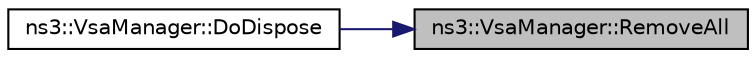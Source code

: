digraph "ns3::VsaManager::RemoveAll"
{
 // LATEX_PDF_SIZE
  edge [fontname="Helvetica",fontsize="10",labelfontname="Helvetica",labelfontsize="10"];
  node [fontname="Helvetica",fontsize="10",shape=record];
  rankdir="RL";
  Node1 [label="ns3::VsaManager::RemoveAll",height=0.2,width=0.4,color="black", fillcolor="grey75", style="filled", fontcolor="black",tooltip="cancel all VSA transmissions"];
  Node1 -> Node2 [dir="back",color="midnightblue",fontsize="10",style="solid",fontname="Helvetica"];
  Node2 [label="ns3::VsaManager::DoDispose",height=0.2,width=0.4,color="black", fillcolor="white", style="filled",URL="$classns3_1_1_vsa_manager.html#a36e46be212cd99de74d78ec1494f8476",tooltip="Destructor implementation."];
}
